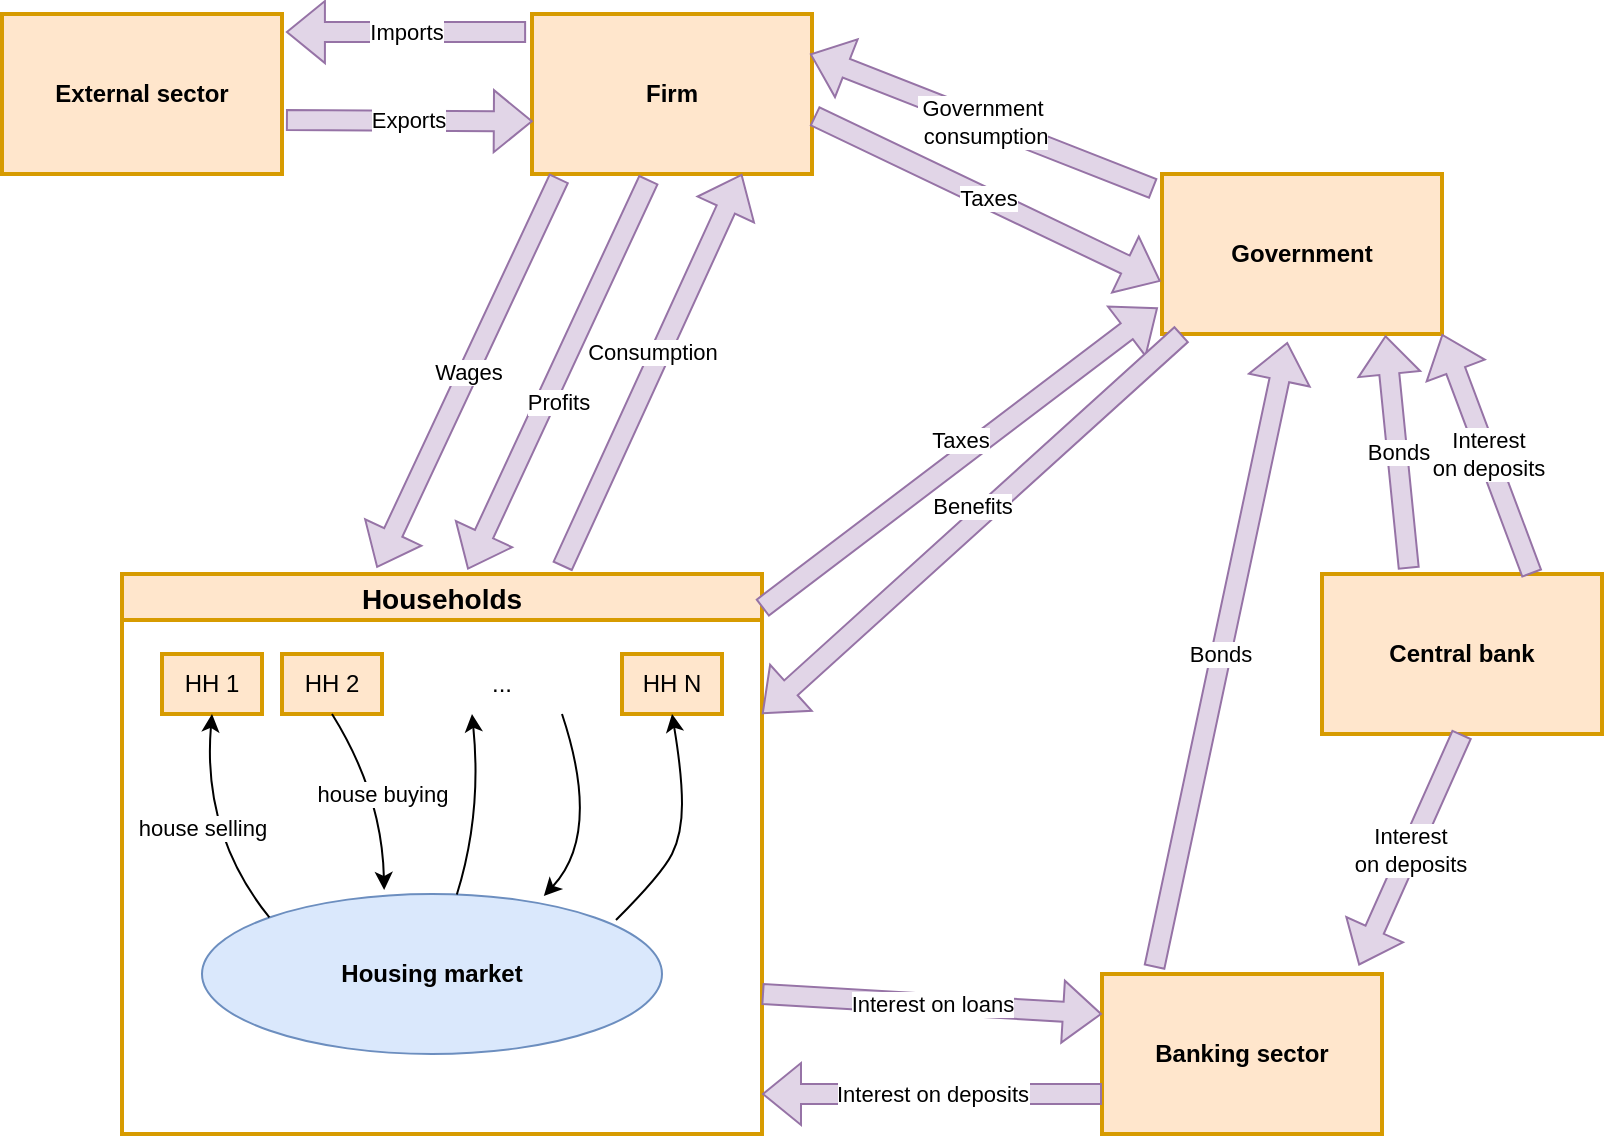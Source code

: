 <mxfile version="20.8.20" type="github">
  <diagram name="Page-1" id="2zhF82C1bgts54StES3e">
    <mxGraphModel dx="1195" dy="661" grid="1" gridSize="10" guides="1" tooltips="1" connect="1" arrows="1" fold="1" page="1" pageScale="1" pageWidth="850" pageHeight="1100" math="0" shadow="0">
      <root>
        <mxCell id="0" />
        <mxCell id="1" parent="0" />
        <mxCell id="zsLK717KQM9R8cQD8Umy-1" value="Households" style="swimlane;fillColor=#ffe6cc;strokeColor=#d79b00;strokeWidth=2;fontSize=14;startSize=23;" parent="1" vertex="1">
          <mxGeometry x="80" y="360" width="320" height="280" as="geometry">
            <mxRectangle x="480" y="200" width="110" height="30" as="alternateBounds" />
          </mxGeometry>
        </mxCell>
        <mxCell id="zsLK717KQM9R8cQD8Umy-2" value="HH 1" style="rounded=0;whiteSpace=wrap;html=1;fillColor=#ffe6cc;strokeColor=#d79b00;strokeWidth=2;" parent="zsLK717KQM9R8cQD8Umy-1" vertex="1">
          <mxGeometry x="20" y="40" width="50" height="30" as="geometry" />
        </mxCell>
        <mxCell id="zsLK717KQM9R8cQD8Umy-4" value="HH 2" style="rounded=0;whiteSpace=wrap;html=1;fillColor=#ffe6cc;strokeColor=#d79b00;strokeWidth=2;" parent="zsLK717KQM9R8cQD8Umy-1" vertex="1">
          <mxGeometry x="80" y="40" width="50" height="30" as="geometry" />
        </mxCell>
        <mxCell id="zsLK717KQM9R8cQD8Umy-5" value="HH N" style="rounded=0;whiteSpace=wrap;html=1;fillColor=#ffe6cc;strokeColor=#d79b00;strokeWidth=2;" parent="zsLK717KQM9R8cQD8Umy-1" vertex="1">
          <mxGeometry x="250" y="40" width="50" height="30" as="geometry" />
        </mxCell>
        <mxCell id="zsLK717KQM9R8cQD8Umy-6" value="..." style="text;html=1;strokeColor=none;fillColor=none;align=center;verticalAlign=middle;whiteSpace=wrap;rounded=0;" parent="zsLK717KQM9R8cQD8Umy-1" vertex="1">
          <mxGeometry x="160" y="40" width="60" height="30" as="geometry" />
        </mxCell>
        <mxCell id="zsLK717KQM9R8cQD8Umy-7" value="&lt;b&gt;Housing market&lt;/b&gt;" style="ellipse;whiteSpace=wrap;html=1;fillColor=#dae8fc;strokeColor=#6c8ebf;" parent="zsLK717KQM9R8cQD8Umy-1" vertex="1">
          <mxGeometry x="40" y="160" width="230" height="80" as="geometry" />
        </mxCell>
        <mxCell id="zsLK717KQM9R8cQD8Umy-8" value="house selling" style="curved=1;endArrow=classic;html=1;rounded=0;exitX=0;exitY=0;exitDx=0;exitDy=0;entryX=0.5;entryY=1;entryDx=0;entryDy=0;" parent="zsLK717KQM9R8cQD8Umy-1" source="zsLK717KQM9R8cQD8Umy-7" target="zsLK717KQM9R8cQD8Umy-2" edge="1">
          <mxGeometry width="50" height="50" relative="1" as="geometry">
            <mxPoint x="70" y="120" as="sourcePoint" />
            <mxPoint x="120" y="70" as="targetPoint" />
            <Array as="points">
              <mxPoint x="40" y="130" />
            </Array>
          </mxGeometry>
        </mxCell>
        <mxCell id="zsLK717KQM9R8cQD8Umy-9" value="" style="curved=1;endArrow=classic;html=1;rounded=0;entryX=0.25;entryY=1;entryDx=0;entryDy=0;" parent="zsLK717KQM9R8cQD8Umy-1" source="zsLK717KQM9R8cQD8Umy-7" target="zsLK717KQM9R8cQD8Umy-6" edge="1">
          <mxGeometry width="50" height="50" relative="1" as="geometry">
            <mxPoint x="184" y="160" as="sourcePoint" />
            <mxPoint x="155" y="58" as="targetPoint" />
            <Array as="points">
              <mxPoint x="180" y="120" />
            </Array>
          </mxGeometry>
        </mxCell>
        <mxCell id="zsLK717KQM9R8cQD8Umy-10" value="house buying" style="curved=1;endArrow=classic;html=1;rounded=0;exitX=0.5;exitY=1;exitDx=0;exitDy=0;entryX=0.396;entryY=-0.025;entryDx=0;entryDy=0;entryPerimeter=0;" parent="zsLK717KQM9R8cQD8Umy-1" source="zsLK717KQM9R8cQD8Umy-4" target="zsLK717KQM9R8cQD8Umy-7" edge="1">
          <mxGeometry width="50" height="50" relative="1" as="geometry">
            <mxPoint x="165" y="170" as="sourcePoint" />
            <mxPoint x="185" y="80" as="targetPoint" />
            <Array as="points">
              <mxPoint x="130" y="110" />
            </Array>
          </mxGeometry>
        </mxCell>
        <mxCell id="zsLK717KQM9R8cQD8Umy-11" value="" style="curved=1;endArrow=classic;html=1;rounded=0;entryX=0.5;entryY=1;entryDx=0;entryDy=0;exitX=0.9;exitY=0.163;exitDx=0;exitDy=0;exitPerimeter=0;" parent="zsLK717KQM9R8cQD8Umy-1" source="zsLK717KQM9R8cQD8Umy-7" target="zsLK717KQM9R8cQD8Umy-5" edge="1">
          <mxGeometry width="50" height="50" relative="1" as="geometry">
            <mxPoint x="177" y="170" as="sourcePoint" />
            <mxPoint x="185" y="80" as="targetPoint" />
            <Array as="points">
              <mxPoint x="270" y="150" />
              <mxPoint x="280" y="130" />
              <mxPoint x="280" y="100" />
            </Array>
          </mxGeometry>
        </mxCell>
        <mxCell id="7U-eSvjGvhqrHsPkwBtt-4" value="" style="curved=1;endArrow=classic;html=1;rounded=0;entryX=0.743;entryY=0.013;entryDx=0;entryDy=0;entryPerimeter=0;exitX=1;exitY=1;exitDx=0;exitDy=0;" edge="1" parent="zsLK717KQM9R8cQD8Umy-1" source="zsLK717KQM9R8cQD8Umy-6" target="zsLK717KQM9R8cQD8Umy-7">
          <mxGeometry x="0.002" width="50" height="50" relative="1" as="geometry">
            <mxPoint x="230" y="70" as="sourcePoint" />
            <mxPoint x="201" y="188" as="targetPoint" />
            <Array as="points">
              <mxPoint x="240" y="130" />
            </Array>
            <mxPoint as="offset" />
          </mxGeometry>
        </mxCell>
        <mxCell id="zsLK717KQM9R8cQD8Umy-12" value="&lt;b&gt;Government&lt;/b&gt;" style="rounded=0;whiteSpace=wrap;html=1;fillColor=#ffe6cc;strokeColor=#d79b00;strokeWidth=2;" parent="1" vertex="1">
          <mxGeometry x="600" y="160" width="140" height="80" as="geometry" />
        </mxCell>
        <mxCell id="zsLK717KQM9R8cQD8Umy-13" value="&lt;b&gt;Banking sector&lt;/b&gt;" style="rounded=0;whiteSpace=wrap;html=1;fillColor=#ffe6cc;strokeColor=#d79b00;strokeWidth=2;" parent="1" vertex="1">
          <mxGeometry x="570" y="560" width="140" height="80" as="geometry" />
        </mxCell>
        <mxCell id="zsLK717KQM9R8cQD8Umy-14" value="&lt;b&gt;Firm&lt;/b&gt;" style="rounded=0;whiteSpace=wrap;html=1;fillColor=#ffe6cc;strokeColor=#d79b00;strokeWidth=2;" parent="1" vertex="1">
          <mxGeometry x="285" y="80" width="140" height="80" as="geometry" />
        </mxCell>
        <mxCell id="zsLK717KQM9R8cQD8Umy-15" value="&lt;b&gt;External sector&lt;/b&gt;" style="rounded=0;whiteSpace=wrap;html=1;fillColor=#ffe6cc;strokeColor=#d79b00;strokeWidth=2;" parent="1" vertex="1">
          <mxGeometry x="20" y="80" width="140" height="80" as="geometry" />
        </mxCell>
        <mxCell id="zsLK717KQM9R8cQD8Umy-16" value="Interest on loans" style="endArrow=classic;html=1;rounded=0;entryX=0;entryY=0.25;entryDx=0;entryDy=0;shape=flexArrow;strokeWidth=1;endSize=6;targetPerimeterSpacing=0;fillColor=#e1d5e7;strokeColor=#9673a6;exitX=1;exitY=0.75;exitDx=0;exitDy=0;" parent="1" source="zsLK717KQM9R8cQD8Umy-1" target="zsLK717KQM9R8cQD8Umy-13" edge="1">
          <mxGeometry width="50" height="50" relative="1" as="geometry">
            <mxPoint x="430" y="560" as="sourcePoint" />
            <mxPoint x="450" y="370" as="targetPoint" />
          </mxGeometry>
        </mxCell>
        <mxCell id="zsLK717KQM9R8cQD8Umy-17" value="Interest on deposits" style="endArrow=classic;html=1;rounded=0;exitX=0;exitY=0.75;exitDx=0;exitDy=0;shape=flexArrow;strokeWidth=1;endSize=6;targetPerimeterSpacing=0;fillColor=#e1d5e7;strokeColor=#9673a6;startArrow=none;startFill=0;" parent="1" source="zsLK717KQM9R8cQD8Umy-13" edge="1">
          <mxGeometry width="50" height="50" relative="1" as="geometry">
            <mxPoint x="503" y="380" as="sourcePoint" />
            <mxPoint x="400" y="620" as="targetPoint" />
          </mxGeometry>
        </mxCell>
        <mxCell id="7U-eSvjGvhqrHsPkwBtt-1" value="&lt;b&gt;Central bank&lt;/b&gt;" style="rounded=0;whiteSpace=wrap;html=1;fillColor=#ffe6cc;strokeColor=#d79b00;strokeWidth=2;" vertex="1" parent="1">
          <mxGeometry x="680" y="360" width="140" height="80" as="geometry" />
        </mxCell>
        <mxCell id="7U-eSvjGvhqrHsPkwBtt-2" value="&lt;div&gt;Interest&lt;/div&gt;&lt;div&gt;on deposits&lt;/div&gt;" style="endArrow=classic;html=1;rounded=0;exitX=0.75;exitY=0;exitDx=0;exitDy=0;shape=flexArrow;strokeWidth=1;endSize=6;targetPerimeterSpacing=0;fillColor=#e1d5e7;strokeColor=#9673a6;startArrow=none;startFill=0;entryX=1;entryY=1;entryDx=0;entryDy=0;" edge="1" parent="1" source="7U-eSvjGvhqrHsPkwBtt-1" target="zsLK717KQM9R8cQD8Umy-12">
          <mxGeometry width="50" height="50" relative="1" as="geometry">
            <mxPoint x="730" y="310" as="sourcePoint" />
            <mxPoint x="760" y="280" as="targetPoint" />
          </mxGeometry>
        </mxCell>
        <mxCell id="7U-eSvjGvhqrHsPkwBtt-5" value="Imports" style="endArrow=classic;html=1;rounded=0;exitX=-0.021;exitY=0.113;exitDx=0;exitDy=0;shape=flexArrow;strokeWidth=1;endSize=6;targetPerimeterSpacing=0;fillColor=#e1d5e7;strokeColor=#9673a6;startArrow=none;startFill=0;entryX=1.014;entryY=0.113;entryDx=0;entryDy=0;entryPerimeter=0;exitPerimeter=0;" edge="1" parent="1" source="zsLK717KQM9R8cQD8Umy-14" target="zsLK717KQM9R8cQD8Umy-15">
          <mxGeometry width="50" height="50" relative="1" as="geometry">
            <mxPoint x="237" y="187" as="sourcePoint" />
            <mxPoint x="200" y="100" as="targetPoint" />
          </mxGeometry>
        </mxCell>
        <mxCell id="7U-eSvjGvhqrHsPkwBtt-6" value="Exports" style="endArrow=classic;html=1;rounded=0;shape=flexArrow;strokeWidth=1;endSize=6;targetPerimeterSpacing=0;fillColor=#e1d5e7;strokeColor=#9673a6;startArrow=none;startFill=0;entryX=0.003;entryY=0.671;entryDx=0;entryDy=0;entryPerimeter=0;exitX=1.014;exitY=0.663;exitDx=0;exitDy=0;exitPerimeter=0;" edge="1" parent="1" source="zsLK717KQM9R8cQD8Umy-15" target="zsLK717KQM9R8cQD8Umy-14">
          <mxGeometry width="50" height="50" relative="1" as="geometry">
            <mxPoint x="170" y="130" as="sourcePoint" />
            <mxPoint x="220" y="150" as="targetPoint" />
          </mxGeometry>
        </mxCell>
        <mxCell id="7U-eSvjGvhqrHsPkwBtt-7" value="&lt;div&gt;Government&lt;/div&gt;&lt;div&gt;&amp;nbsp;consumption&lt;/div&gt;" style="endArrow=classic;html=1;rounded=0;exitX=-0.03;exitY=0.092;exitDx=0;exitDy=0;shape=flexArrow;strokeWidth=1;endSize=6;targetPerimeterSpacing=0;fillColor=#e1d5e7;strokeColor=#9673a6;startArrow=none;startFill=0;entryX=1;entryY=0.25;entryDx=0;entryDy=0;exitPerimeter=0;" edge="1" parent="1" source="zsLK717KQM9R8cQD8Umy-12">
          <mxGeometry width="50" height="50" relative="1" as="geometry">
            <mxPoint x="559.0" y="100" as="sourcePoint" />
            <mxPoint x="424.0" y="100.0" as="targetPoint" />
          </mxGeometry>
        </mxCell>
        <mxCell id="7U-eSvjGvhqrHsPkwBtt-8" value="Taxes" style="endArrow=classic;html=1;rounded=0;exitX=1.008;exitY=0.637;exitDx=0;exitDy=0;shape=flexArrow;strokeWidth=1;endSize=6;targetPerimeterSpacing=0;fillColor=#e1d5e7;strokeColor=#9673a6;startArrow=none;startFill=0;entryX=-0.005;entryY=0.671;entryDx=0;entryDy=0;entryPerimeter=0;exitPerimeter=0;" edge="1" parent="1" source="zsLK717KQM9R8cQD8Umy-14" target="zsLK717KQM9R8cQD8Umy-12">
          <mxGeometry width="50" height="50" relative="1" as="geometry">
            <mxPoint x="569.0" y="200" as="sourcePoint" />
            <mxPoint x="434.0" y="200.0" as="targetPoint" />
          </mxGeometry>
        </mxCell>
        <mxCell id="7U-eSvjGvhqrHsPkwBtt-9" value="Wages" style="endArrow=classic;html=1;rounded=0;exitX=0.097;exitY=1.025;exitDx=0;exitDy=0;shape=flexArrow;strokeWidth=1;endSize=6;targetPerimeterSpacing=0;fillColor=#e1d5e7;strokeColor=#9673a6;startArrow=none;startFill=0;entryX=0.398;entryY=-0.011;entryDx=0;entryDy=0;entryPerimeter=0;exitPerimeter=0;" edge="1" parent="1" source="zsLK717KQM9R8cQD8Umy-14" target="zsLK717KQM9R8cQD8Umy-1">
          <mxGeometry width="50" height="50" relative="1" as="geometry">
            <mxPoint x="292" y="220" as="sourcePoint" />
            <mxPoint x="425" y="223" as="targetPoint" />
          </mxGeometry>
        </mxCell>
        <mxCell id="7U-eSvjGvhqrHsPkwBtt-10" value="&lt;div&gt;Profits&lt;/div&gt;" style="endArrow=classic;html=1;rounded=0;shape=flexArrow;strokeWidth=1;endSize=6;targetPerimeterSpacing=0;fillColor=#e1d5e7;strokeColor=#9673a6;startArrow=none;startFill=0;entryX=0.54;entryY=-0.008;entryDx=0;entryDy=0;entryPerimeter=0;exitX=0.417;exitY=1.033;exitDx=0;exitDy=0;exitPerimeter=0;verticalAlign=top;" edge="1" parent="1" source="zsLK717KQM9R8cQD8Umy-14" target="zsLK717KQM9R8cQD8Umy-1">
          <mxGeometry x="0.003" width="50" height="50" relative="1" as="geometry">
            <mxPoint x="350" y="180" as="sourcePoint" />
            <mxPoint x="340" y="355" as="targetPoint" />
            <mxPoint as="offset" />
          </mxGeometry>
        </mxCell>
        <mxCell id="7U-eSvjGvhqrHsPkwBtt-11" value="&lt;div&gt;Consumption&lt;/div&gt;" style="endArrow=classic;html=1;rounded=0;shape=flexArrow;strokeWidth=1;endSize=6;targetPerimeterSpacing=0;fillColor=#e1d5e7;strokeColor=#9673a6;startArrow=none;startFill=0;entryX=0.75;entryY=1;entryDx=0;entryDy=0;exitX=0.688;exitY=-0.013;exitDx=0;exitDy=0;exitPerimeter=0;verticalAlign=bottom;" edge="1" parent="1" source="zsLK717KQM9R8cQD8Umy-1" target="zsLK717KQM9R8cQD8Umy-14">
          <mxGeometry width="50" height="50" relative="1" as="geometry">
            <mxPoint x="490" y="165" as="sourcePoint" />
            <mxPoint x="490" y="360" as="targetPoint" />
          </mxGeometry>
        </mxCell>
        <mxCell id="7U-eSvjGvhqrHsPkwBtt-12" value="Bonds" style="endArrow=classic;html=1;rounded=0;exitX=0.187;exitY=-0.04;exitDx=0;exitDy=0;shape=flexArrow;strokeWidth=1;endSize=6;targetPerimeterSpacing=0;fillColor=#e1d5e7;strokeColor=#9673a6;startArrow=none;startFill=0;entryX=0.448;entryY=1.05;entryDx=0;entryDy=0;entryPerimeter=0;exitPerimeter=0;sourcePerimeterSpacing=0;startSize=0;" edge="1" parent="1" source="zsLK717KQM9R8cQD8Umy-13" target="zsLK717KQM9R8cQD8Umy-12">
          <mxGeometry width="50" height="50" relative="1" as="geometry">
            <mxPoint x="573" y="241" as="sourcePoint" />
            <mxPoint x="470" y="339" as="targetPoint" />
          </mxGeometry>
        </mxCell>
        <mxCell id="7U-eSvjGvhqrHsPkwBtt-13" value="Bonds" style="endArrow=classic;html=1;rounded=0;exitX=0.31;exitY=-0.033;exitDx=0;exitDy=0;shape=flexArrow;strokeWidth=1;endSize=6;targetPerimeterSpacing=0;fillColor=#e1d5e7;strokeColor=#9673a6;startArrow=none;startFill=0;exitPerimeter=0;sourcePerimeterSpacing=0;startSize=0;entryX=0.798;entryY=1.008;entryDx=0;entryDy=0;entryPerimeter=0;" edge="1" parent="1" source="7U-eSvjGvhqrHsPkwBtt-1" target="zsLK717KQM9R8cQD8Umy-12">
          <mxGeometry width="50" height="50" relative="1" as="geometry">
            <mxPoint x="636" y="437" as="sourcePoint" />
            <mxPoint x="720" y="270" as="targetPoint" />
          </mxGeometry>
        </mxCell>
        <mxCell id="7U-eSvjGvhqrHsPkwBtt-14" value="Taxes" style="endArrow=classic;html=1;rounded=0;shape=flexArrow;strokeWidth=1;endSize=6;targetPerimeterSpacing=0;fillColor=#e1d5e7;strokeColor=#9673a6;startArrow=none;startFill=0;entryX=-0.015;entryY=0.835;entryDx=0;entryDy=0;exitX=1;exitY=0.061;exitDx=0;exitDy=0;exitPerimeter=0;verticalAlign=bottom;entryPerimeter=0;" edge="1" parent="1" source="zsLK717KQM9R8cQD8Umy-1" target="zsLK717KQM9R8cQD8Umy-12">
          <mxGeometry width="50" height="50" relative="1" as="geometry">
            <mxPoint x="410" y="370" as="sourcePoint" />
            <mxPoint x="500" y="164" as="targetPoint" />
          </mxGeometry>
        </mxCell>
        <mxCell id="7U-eSvjGvhqrHsPkwBtt-15" value="&lt;div&gt;Benefits&lt;/div&gt;" style="endArrow=classic;html=1;rounded=0;strokeWidth=1;targetPerimeterSpacing=0;fillColor=#e1d5e7;strokeColor=#9673a6;startArrow=none;startFill=0;exitX=0.071;exitY=1;exitDx=0;exitDy=0;exitPerimeter=0;verticalAlign=bottom;movable=1;resizable=1;rotatable=1;deletable=1;editable=1;locked=0;connectable=1;entryX=1;entryY=0.25;entryDx=0;entryDy=0;shape=flexArrow;" edge="1" parent="1" source="zsLK717KQM9R8cQD8Umy-12" target="zsLK717KQM9R8cQD8Umy-1">
          <mxGeometry width="50" height="50" relative="1" as="geometry">
            <mxPoint x="398" y="400.5" as="sourcePoint" />
            <mxPoint x="480" y="430" as="targetPoint" />
          </mxGeometry>
        </mxCell>
        <mxCell id="7U-eSvjGvhqrHsPkwBtt-17" value="&lt;div&gt;Interest&lt;/div&gt;&lt;div&gt;on deposits&lt;/div&gt;" style="endArrow=classic;html=1;rounded=0;exitX=0.5;exitY=1;exitDx=0;exitDy=0;shape=flexArrow;strokeWidth=1;endSize=6;targetPerimeterSpacing=0;fillColor=#e1d5e7;strokeColor=#9673a6;startArrow=none;startFill=0;entryX=0.917;entryY=-0.054;entryDx=0;entryDy=0;entryPerimeter=0;" edge="1" parent="1" source="7U-eSvjGvhqrHsPkwBtt-1" target="zsLK717KQM9R8cQD8Umy-13">
          <mxGeometry width="50" height="50" relative="1" as="geometry">
            <mxPoint x="761" y="430" as="sourcePoint" />
            <mxPoint x="744" y="263" as="targetPoint" />
          </mxGeometry>
        </mxCell>
      </root>
    </mxGraphModel>
  </diagram>
</mxfile>

